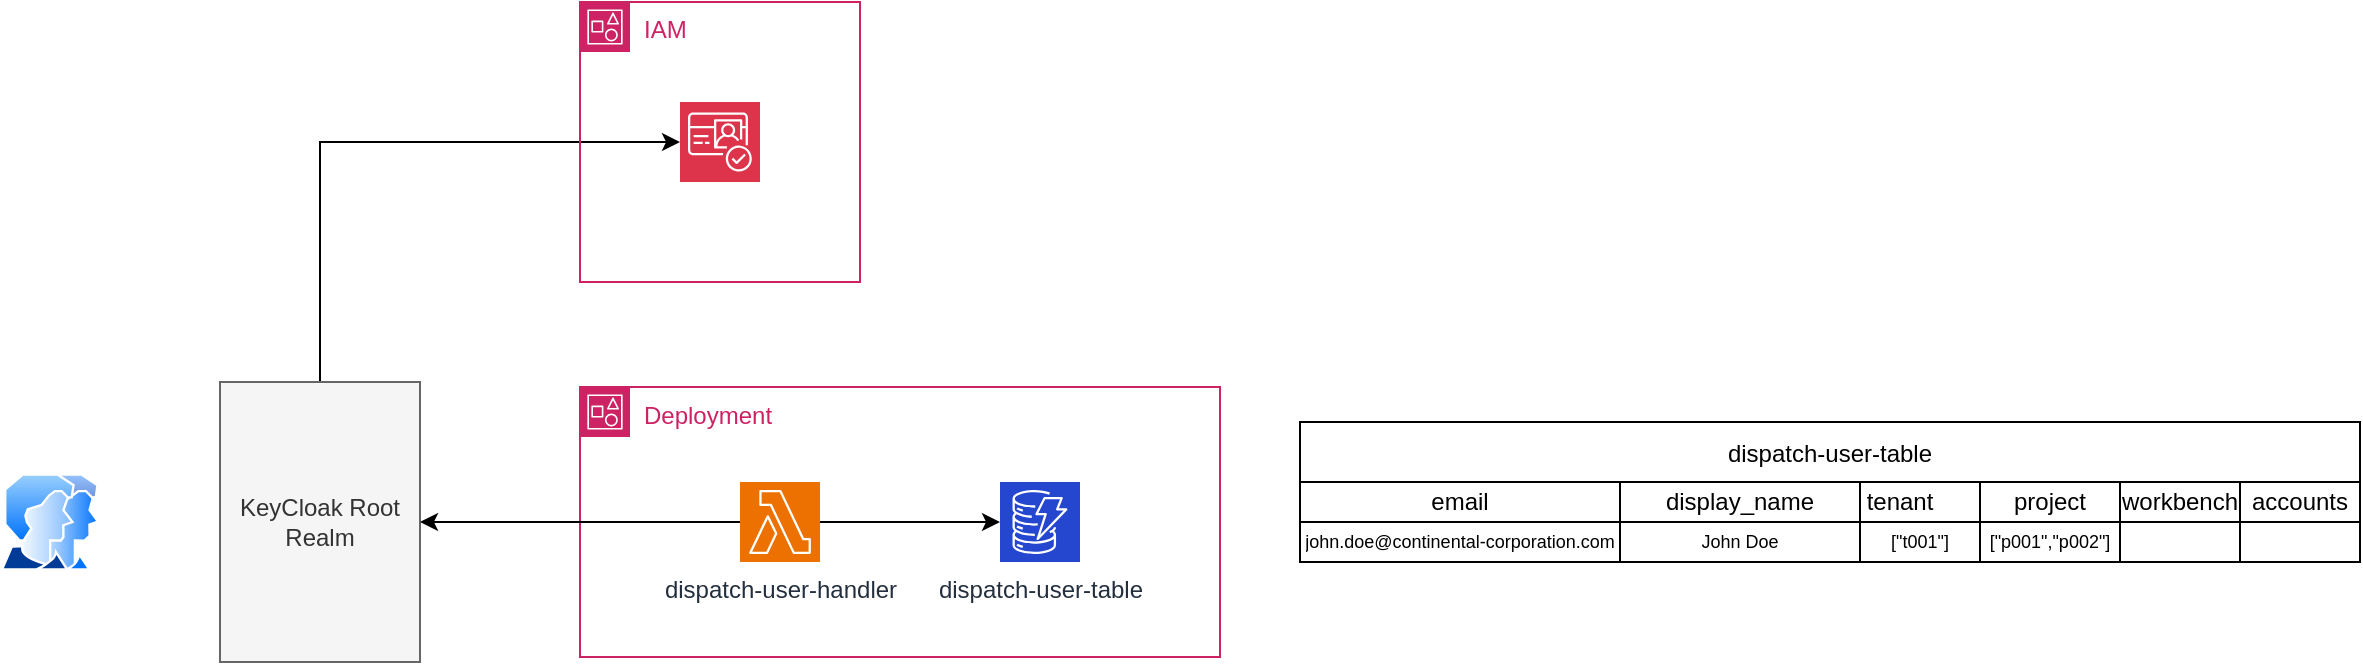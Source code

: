 <mxfile version="24.0.6" type="github">
  <diagram name="Page-1" id="4D0Y81gkGZzY6KU4Eros">
    <mxGraphModel dx="780" dy="433" grid="1" gridSize="10" guides="1" tooltips="1" connect="1" arrows="1" fold="1" page="1" pageScale="1" pageWidth="2000" pageHeight="2500" math="0" shadow="0">
      <root>
        <mxCell id="0" />
        <mxCell id="1" parent="0" />
        <mxCell id="N7ldTUneplilJVLU2Q6l-8" value="" style="edgeStyle=orthogonalEdgeStyle;rounded=0;orthogonalLoop=1;jettySize=auto;html=1;entryX=0;entryY=0.5;entryDx=0;entryDy=0;entryPerimeter=0;" edge="1" parent="1" source="N7ldTUneplilJVLU2Q6l-1" target="N7ldTUneplilJVLU2Q6l-6">
          <mxGeometry relative="1" as="geometry">
            <mxPoint x="190" y="280" as="targetPoint" />
            <Array as="points">
              <mxPoint x="190" y="240" />
            </Array>
          </mxGeometry>
        </mxCell>
        <mxCell id="N7ldTUneplilJVLU2Q6l-1" value="KeyCloak Root Realm" style="rounded=0;whiteSpace=wrap;html=1;fillColor=#f5f5f5;fontColor=#333333;strokeColor=#666666;" vertex="1" parent="1">
          <mxGeometry x="140" y="360" width="100" height="140" as="geometry" />
        </mxCell>
        <mxCell id="N7ldTUneplilJVLU2Q6l-2" value="" style="image;aspect=fixed;perimeter=ellipsePerimeter;html=1;align=center;shadow=0;dashed=0;spacingTop=3;image=img/lib/active_directory/user_accounts.svg;" vertex="1" parent="1">
          <mxGeometry x="30" y="405.75" width="50" height="48.5" as="geometry" />
        </mxCell>
        <mxCell id="N7ldTUneplilJVLU2Q6l-3" value="Deployment" style="points=[[0,0],[0.25,0],[0.5,0],[0.75,0],[1,0],[1,0.25],[1,0.5],[1,0.75],[1,1],[0.75,1],[0.5,1],[0.25,1],[0,1],[0,0.75],[0,0.5],[0,0.25]];outlineConnect=0;gradientColor=none;html=1;whiteSpace=wrap;fontSize=12;fontStyle=0;container=1;pointerEvents=0;collapsible=0;recursiveResize=0;shape=mxgraph.aws4.group;grIcon=mxgraph.aws4.group_account;strokeColor=#CD2264;fillColor=none;verticalAlign=top;align=left;spacingLeft=30;fontColor=#CD2264;dashed=0;" vertex="1" parent="1">
          <mxGeometry x="320" y="362.5" width="320" height="135" as="geometry" />
        </mxCell>
        <mxCell id="N7ldTUneplilJVLU2Q6l-7" value="dispatch-user-table" style="sketch=0;points=[[0,0,0],[0.25,0,0],[0.5,0,0],[0.75,0,0],[1,0,0],[0,1,0],[0.25,1,0],[0.5,1,0],[0.75,1,0],[1,1,0],[0,0.25,0],[0,0.5,0],[0,0.75,0],[1,0.25,0],[1,0.5,0],[1,0.75,0]];outlineConnect=0;fontColor=#232F3E;fillColor=#2547d0;strokeColor=#ffffff;dashed=0;verticalLabelPosition=bottom;verticalAlign=top;align=center;html=1;fontSize=12;fontStyle=0;aspect=fixed;shape=mxgraph.aws4.resourceIcon;resIcon=mxgraph.aws4.dynamodb;" vertex="1" parent="N7ldTUneplilJVLU2Q6l-3">
          <mxGeometry x="210" y="47.5" width="40" height="40" as="geometry" />
        </mxCell>
        <mxCell id="N7ldTUneplilJVLU2Q6l-11" value="" style="edgeStyle=orthogonalEdgeStyle;rounded=0;orthogonalLoop=1;jettySize=auto;html=1;" edge="1" parent="N7ldTUneplilJVLU2Q6l-3" source="N7ldTUneplilJVLU2Q6l-9" target="N7ldTUneplilJVLU2Q6l-7">
          <mxGeometry relative="1" as="geometry" />
        </mxCell>
        <mxCell id="N7ldTUneplilJVLU2Q6l-9" value="dispatch-user-handler" style="sketch=0;points=[[0,0,0],[0.25,0,0],[0.5,0,0],[0.75,0,0],[1,0,0],[0,1,0],[0.25,1,0],[0.5,1,0],[0.75,1,0],[1,1,0],[0,0.25,0],[0,0.5,0],[0,0.75,0],[1,0.25,0],[1,0.5,0],[1,0.75,0]];outlineConnect=0;fontColor=#232F3E;fillColor=#ED7100;strokeColor=#ffffff;dashed=0;verticalLabelPosition=bottom;verticalAlign=top;align=center;html=1;fontSize=12;fontStyle=0;aspect=fixed;shape=mxgraph.aws4.resourceIcon;resIcon=mxgraph.aws4.lambda;" vertex="1" parent="N7ldTUneplilJVLU2Q6l-3">
          <mxGeometry x="80" y="47.5" width="40" height="40" as="geometry" />
        </mxCell>
        <mxCell id="N7ldTUneplilJVLU2Q6l-4" value="IAM" style="points=[[0,0],[0.25,0],[0.5,0],[0.75,0],[1,0],[1,0.25],[1,0.5],[1,0.75],[1,1],[0.75,1],[0.5,1],[0.25,1],[0,1],[0,0.75],[0,0.5],[0,0.25]];outlineConnect=0;gradientColor=none;html=1;whiteSpace=wrap;fontSize=12;fontStyle=0;container=1;pointerEvents=0;collapsible=0;recursiveResize=0;shape=mxgraph.aws4.group;grIcon=mxgraph.aws4.group_account;strokeColor=#CD2264;fillColor=none;verticalAlign=top;align=left;spacingLeft=30;fontColor=#CD2264;dashed=0;" vertex="1" parent="1">
          <mxGeometry x="320" y="170" width="140" height="140" as="geometry" />
        </mxCell>
        <mxCell id="N7ldTUneplilJVLU2Q6l-6" value="" style="sketch=0;points=[[0,0,0],[0.25,0,0],[0.5,0,0],[0.75,0,0],[1,0,0],[0,1,0],[0.25,1,0],[0.5,1,0],[0.75,1,0],[1,1,0],[0,0.25,0],[0,0.5,0],[0,0.75,0],[1,0.25,0],[1,0.5,0],[1,0.75,0]];outlineConnect=0;fontColor=#232F3E;fillColor=#DD344C;strokeColor=#ffffff;dashed=0;verticalLabelPosition=bottom;verticalAlign=top;align=center;html=1;fontSize=12;fontStyle=0;aspect=fixed;shape=mxgraph.aws4.resourceIcon;resIcon=mxgraph.aws4.cognito;" vertex="1" parent="N7ldTUneplilJVLU2Q6l-4">
          <mxGeometry x="50" y="50" width="40" height="40" as="geometry" />
        </mxCell>
        <mxCell id="N7ldTUneplilJVLU2Q6l-10" value="" style="edgeStyle=orthogonalEdgeStyle;rounded=0;orthogonalLoop=1;jettySize=auto;html=1;entryX=1;entryY=0.5;entryDx=0;entryDy=0;" edge="1" parent="1" source="N7ldTUneplilJVLU2Q6l-9" target="N7ldTUneplilJVLU2Q6l-1">
          <mxGeometry relative="1" as="geometry">
            <mxPoint x="320" y="432.5" as="targetPoint" />
          </mxGeometry>
        </mxCell>
        <mxCell id="N7ldTUneplilJVLU2Q6l-23" value="dispatch-user-table" style="shape=table;startSize=30;container=1;collapsible=0;childLayout=tableLayout;" vertex="1" parent="1">
          <mxGeometry x="680" y="380" width="530" height="70" as="geometry" />
        </mxCell>
        <mxCell id="N7ldTUneplilJVLU2Q6l-24" value="" style="shape=tableRow;horizontal=0;startSize=0;swimlaneHead=0;swimlaneBody=0;strokeColor=inherit;top=0;left=0;bottom=0;right=0;collapsible=0;dropTarget=0;fillColor=none;points=[[0,0.5],[1,0.5]];portConstraint=eastwest;" vertex="1" parent="N7ldTUneplilJVLU2Q6l-23">
          <mxGeometry y="30" width="530" height="20" as="geometry" />
        </mxCell>
        <mxCell id="N7ldTUneplilJVLU2Q6l-25" value="email" style="shape=partialRectangle;html=1;whiteSpace=wrap;connectable=0;strokeColor=inherit;overflow=hidden;fillColor=none;top=0;left=0;bottom=0;right=0;pointerEvents=1;" vertex="1" parent="N7ldTUneplilJVLU2Q6l-24">
          <mxGeometry width="160" height="20" as="geometry">
            <mxRectangle width="160" height="20" as="alternateBounds" />
          </mxGeometry>
        </mxCell>
        <mxCell id="N7ldTUneplilJVLU2Q6l-26" value="display_name" style="shape=partialRectangle;html=1;whiteSpace=wrap;connectable=0;strokeColor=inherit;overflow=hidden;fillColor=none;top=0;left=0;bottom=0;right=0;pointerEvents=1;" vertex="1" parent="N7ldTUneplilJVLU2Q6l-24">
          <mxGeometry x="160" width="120" height="20" as="geometry">
            <mxRectangle width="120" height="20" as="alternateBounds" />
          </mxGeometry>
        </mxCell>
        <mxCell id="N7ldTUneplilJVLU2Q6l-30" value="tenant&lt;span style=&quot;white-space: pre;&quot;&gt;&#x9;&lt;/span&gt;" style="shape=partialRectangle;html=1;whiteSpace=wrap;connectable=0;strokeColor=inherit;overflow=hidden;fillColor=none;top=0;left=0;bottom=0;right=0;pointerEvents=1;" vertex="1" parent="N7ldTUneplilJVLU2Q6l-24">
          <mxGeometry x="280" width="60" height="20" as="geometry">
            <mxRectangle width="60" height="20" as="alternateBounds" />
          </mxGeometry>
        </mxCell>
        <mxCell id="N7ldTUneplilJVLU2Q6l-32" value="project" style="shape=partialRectangle;html=1;whiteSpace=wrap;connectable=0;strokeColor=inherit;overflow=hidden;fillColor=none;top=0;left=0;bottom=0;right=0;pointerEvents=1;" vertex="1" parent="N7ldTUneplilJVLU2Q6l-24">
          <mxGeometry x="340" width="70" height="20" as="geometry">
            <mxRectangle width="70" height="20" as="alternateBounds" />
          </mxGeometry>
        </mxCell>
        <mxCell id="N7ldTUneplilJVLU2Q6l-34" value="workbench" style="shape=partialRectangle;html=1;whiteSpace=wrap;connectable=0;strokeColor=inherit;overflow=hidden;fillColor=none;top=0;left=0;bottom=0;right=0;pointerEvents=1;" vertex="1" parent="N7ldTUneplilJVLU2Q6l-24">
          <mxGeometry x="410" width="60" height="20" as="geometry">
            <mxRectangle width="60" height="20" as="alternateBounds" />
          </mxGeometry>
        </mxCell>
        <mxCell id="N7ldTUneplilJVLU2Q6l-36" value="accounts" style="shape=partialRectangle;html=1;whiteSpace=wrap;connectable=0;strokeColor=inherit;overflow=hidden;fillColor=none;top=0;left=0;bottom=0;right=0;pointerEvents=1;" vertex="1" parent="N7ldTUneplilJVLU2Q6l-24">
          <mxGeometry x="470" width="60" height="20" as="geometry">
            <mxRectangle width="60" height="20" as="alternateBounds" />
          </mxGeometry>
        </mxCell>
        <mxCell id="N7ldTUneplilJVLU2Q6l-27" value="" style="shape=tableRow;horizontal=0;startSize=0;swimlaneHead=0;swimlaneBody=0;strokeColor=inherit;top=0;left=0;bottom=0;right=0;collapsible=0;dropTarget=0;fillColor=none;points=[[0,0.5],[1,0.5]];portConstraint=eastwest;" vertex="1" parent="N7ldTUneplilJVLU2Q6l-23">
          <mxGeometry y="50" width="530" height="20" as="geometry" />
        </mxCell>
        <mxCell id="N7ldTUneplilJVLU2Q6l-28" value="john.doe@continental-corporation.com" style="shape=partialRectangle;html=1;whiteSpace=wrap;connectable=0;strokeColor=inherit;overflow=hidden;fillColor=none;top=0;left=0;bottom=0;right=0;pointerEvents=1;fontSize=9;" vertex="1" parent="N7ldTUneplilJVLU2Q6l-27">
          <mxGeometry width="160" height="20" as="geometry">
            <mxRectangle width="160" height="20" as="alternateBounds" />
          </mxGeometry>
        </mxCell>
        <mxCell id="N7ldTUneplilJVLU2Q6l-29" value="John Doe" style="shape=partialRectangle;html=1;whiteSpace=wrap;connectable=0;strokeColor=inherit;overflow=hidden;fillColor=none;top=0;left=0;bottom=0;right=0;pointerEvents=1;fontSize=9;" vertex="1" parent="N7ldTUneplilJVLU2Q6l-27">
          <mxGeometry x="160" width="120" height="20" as="geometry">
            <mxRectangle width="120" height="20" as="alternateBounds" />
          </mxGeometry>
        </mxCell>
        <mxCell id="N7ldTUneplilJVLU2Q6l-31" value="[&quot;t001&quot;]" style="shape=partialRectangle;html=1;whiteSpace=wrap;connectable=0;strokeColor=inherit;overflow=hidden;fillColor=none;top=0;left=0;bottom=0;right=0;pointerEvents=1;fontSize=9;" vertex="1" parent="N7ldTUneplilJVLU2Q6l-27">
          <mxGeometry x="280" width="60" height="20" as="geometry">
            <mxRectangle width="60" height="20" as="alternateBounds" />
          </mxGeometry>
        </mxCell>
        <mxCell id="N7ldTUneplilJVLU2Q6l-33" value="[&quot;p001&quot;,&quot;p002&quot;]" style="shape=partialRectangle;html=1;whiteSpace=wrap;connectable=0;strokeColor=inherit;overflow=hidden;fillColor=none;top=0;left=0;bottom=0;right=0;pointerEvents=1;fontSize=9;" vertex="1" parent="N7ldTUneplilJVLU2Q6l-27">
          <mxGeometry x="340" width="70" height="20" as="geometry">
            <mxRectangle width="70" height="20" as="alternateBounds" />
          </mxGeometry>
        </mxCell>
        <mxCell id="N7ldTUneplilJVLU2Q6l-35" style="shape=partialRectangle;html=1;whiteSpace=wrap;connectable=0;strokeColor=inherit;overflow=hidden;fillColor=none;top=0;left=0;bottom=0;right=0;pointerEvents=1;fontSize=9;" vertex="1" parent="N7ldTUneplilJVLU2Q6l-27">
          <mxGeometry x="410" width="60" height="20" as="geometry">
            <mxRectangle width="60" height="20" as="alternateBounds" />
          </mxGeometry>
        </mxCell>
        <mxCell id="N7ldTUneplilJVLU2Q6l-37" style="shape=partialRectangle;html=1;whiteSpace=wrap;connectable=0;strokeColor=inherit;overflow=hidden;fillColor=none;top=0;left=0;bottom=0;right=0;pointerEvents=1;fontSize=9;" vertex="1" parent="N7ldTUneplilJVLU2Q6l-27">
          <mxGeometry x="470" width="60" height="20" as="geometry">
            <mxRectangle width="60" height="20" as="alternateBounds" />
          </mxGeometry>
        </mxCell>
      </root>
    </mxGraphModel>
  </diagram>
</mxfile>

